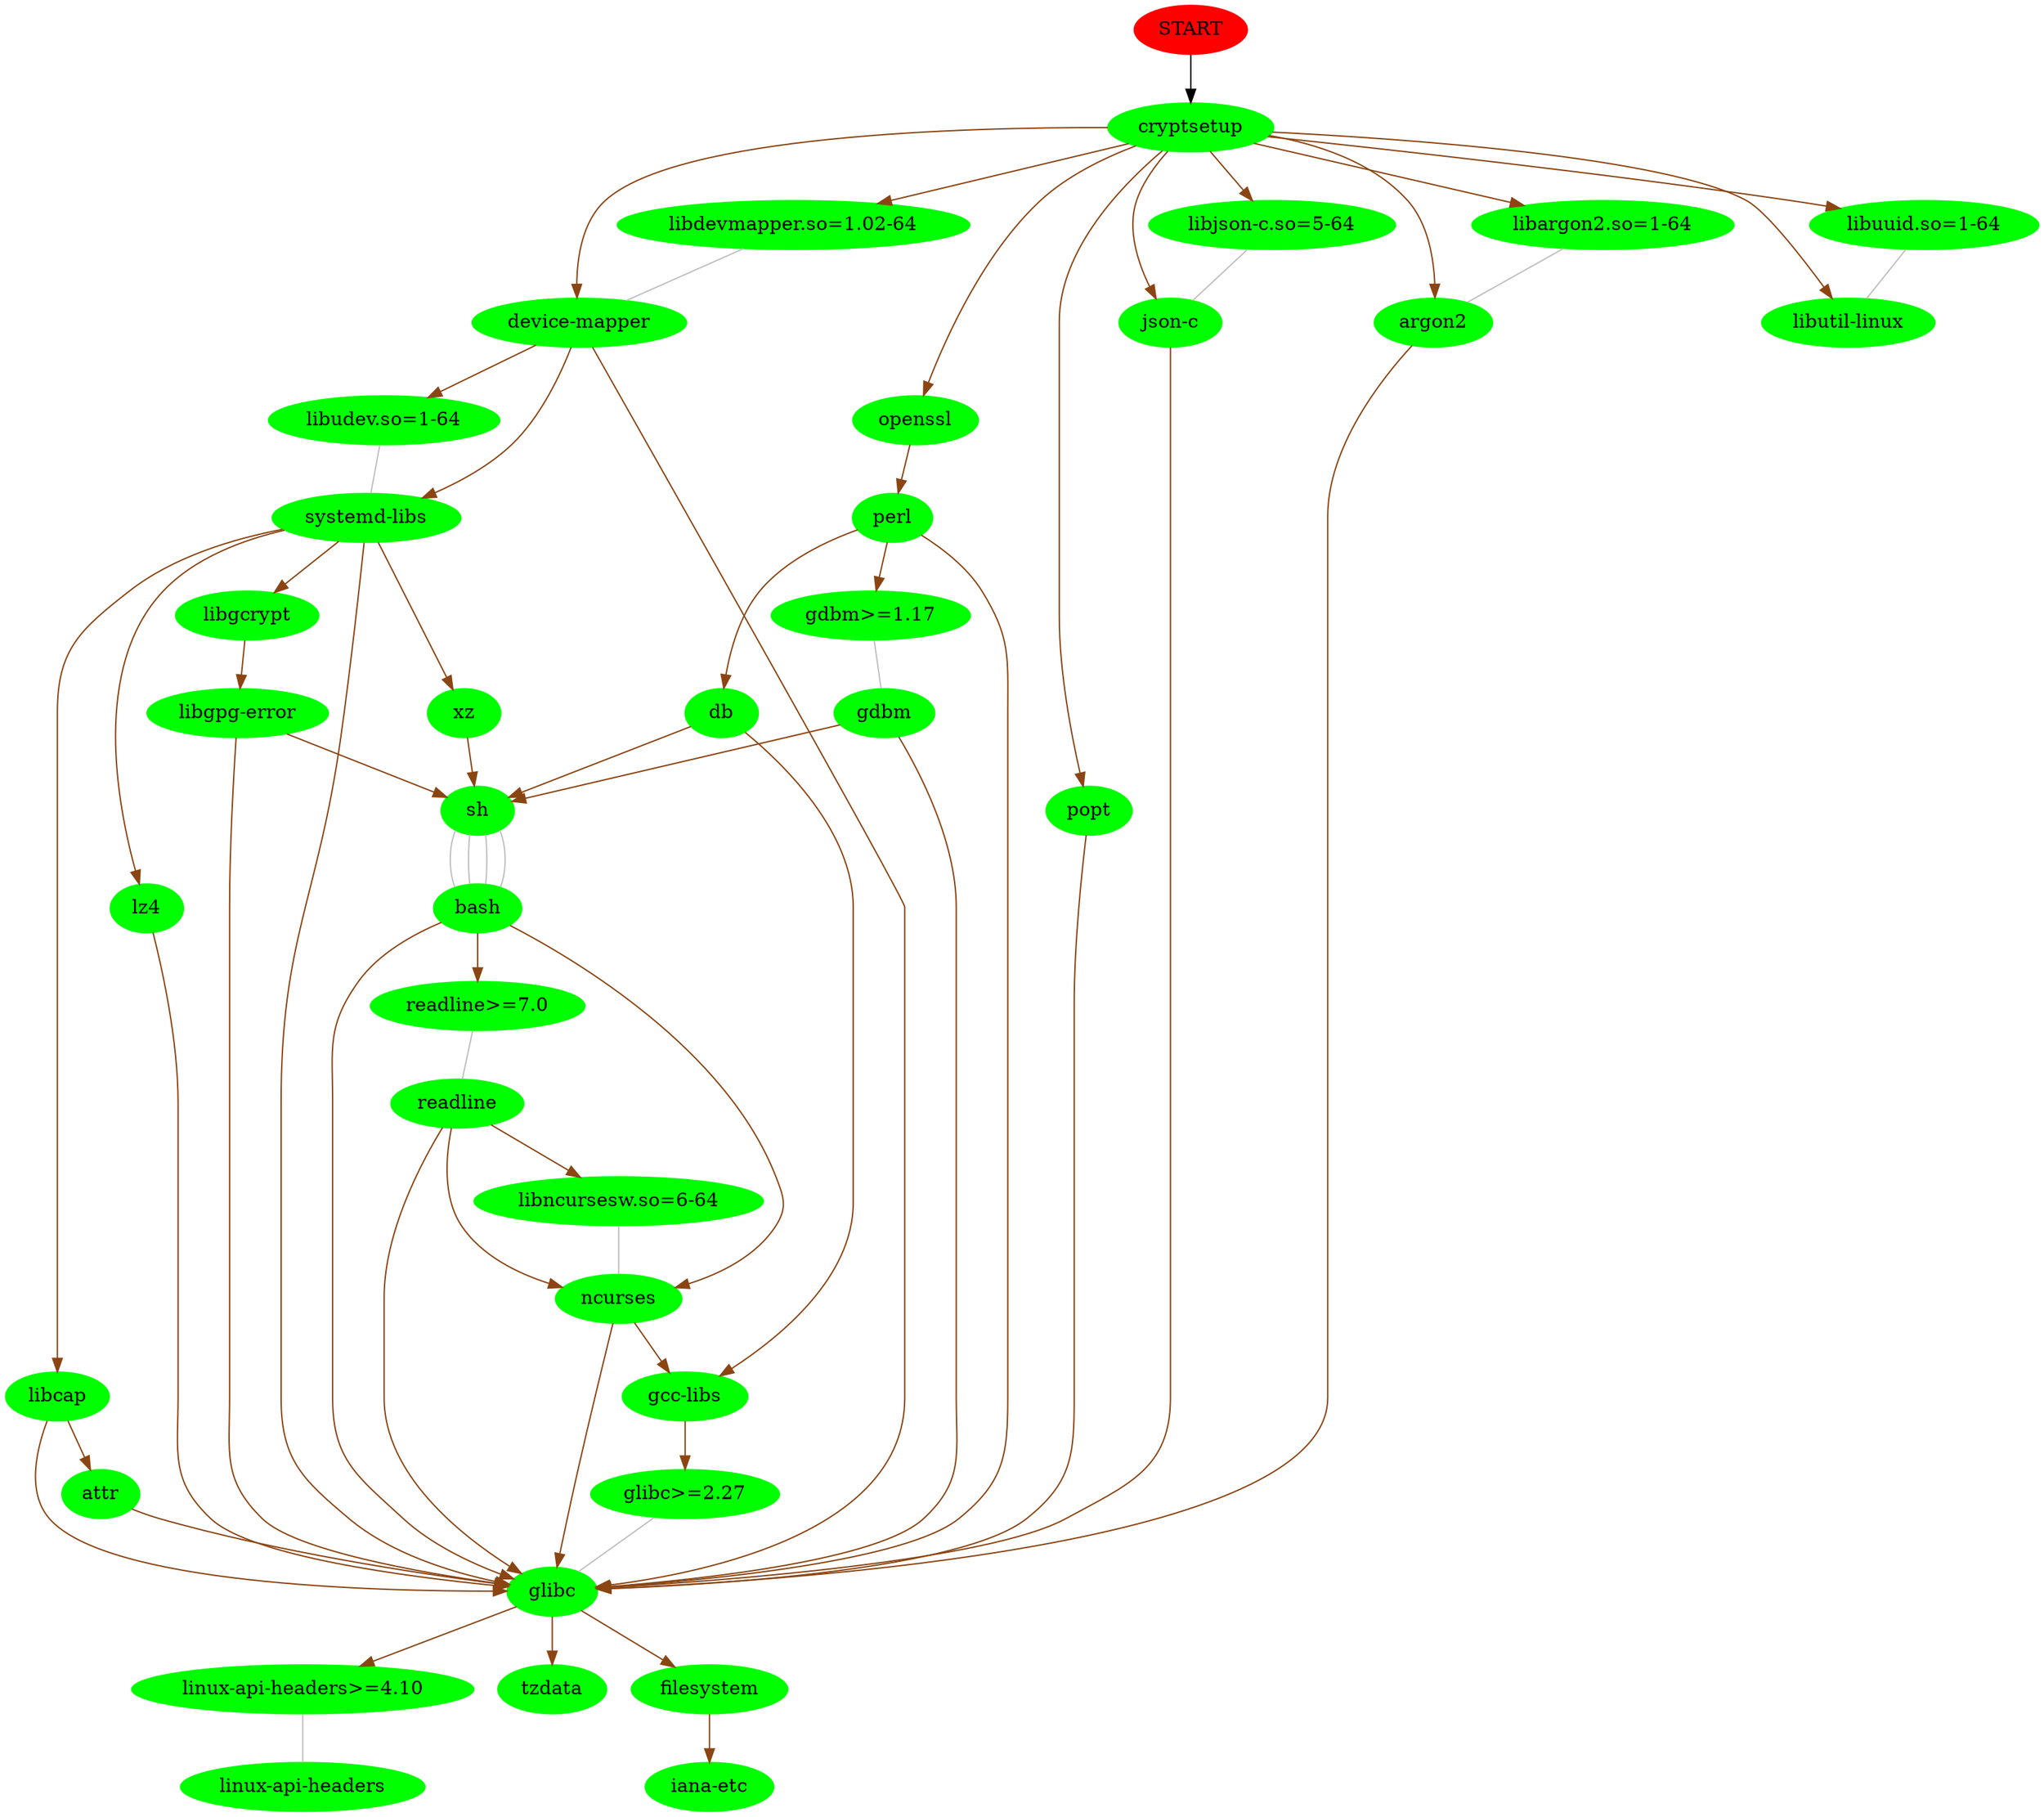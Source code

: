 digraph G { START [color=red, style=filled];
node [style=filled, color=green];
 "START" -> "cryptsetup";
"cryptsetup" -> "device-mapper" [color=chocolate4];
"device-mapper" -> "glibc" [color=chocolate4];
"glibc" -> "linux-api-headers>=4.10" [color=chocolate4];
"linux-api-headers>=4.10" -> "linux-api-headers" [arrowhead=none, color=grey];
"glibc" -> "tzdata" [color=chocolate4];
"glibc" -> "filesystem" [color=chocolate4];
"filesystem" -> "iana-etc" [color=chocolate4];
"device-mapper" -> "systemd-libs" [color=chocolate4];
"systemd-libs" -> "glibc" [color=chocolate4];
"systemd-libs" -> "libcap" [color=chocolate4];
"libcap" -> "glibc" [color=chocolate4];
"libcap" -> "attr" [color=chocolate4];
"attr" -> "glibc" [color=chocolate4];
"systemd-libs" -> "libgcrypt" [color=chocolate4];
"libgcrypt" -> "libgpg-error" [color=chocolate4];
"libgpg-error" -> "glibc" [color=chocolate4];
"libgpg-error" -> "sh" [color=chocolate4];
"sh" -> "bash" [arrowhead=none, color=grey];
"bash" -> "readline>=7.0" [color=chocolate4];
"readline>=7.0" -> "readline" [arrowhead=none, color=grey];
"readline" -> "glibc" [color=chocolate4];
"readline" -> "ncurses" [color=chocolate4];
"ncurses" -> "glibc" [color=chocolate4];
"ncurses" -> "gcc-libs" [color=chocolate4];
"gcc-libs" -> "glibc>=2.27" [color=chocolate4];
"glibc>=2.27" -> "glibc" [arrowhead=none, color=grey];
"readline" -> "libncursesw.so=6-64" [color=chocolate4];
"libncursesw.so=6-64" -> "ncurses" [arrowhead=none, color=grey];
"bash" -> "glibc" [color=chocolate4];
"bash" -> "ncurses" [color=chocolate4];
"systemd-libs" -> "lz4" [color=chocolate4];
"lz4" -> "glibc" [color=chocolate4];
"systemd-libs" -> "xz" [color=chocolate4];
"xz" -> "sh" [color=chocolate4];
"sh" -> "bash" [arrowhead=none, color=grey];
"device-mapper" -> "libudev.so=1-64" [color=chocolate4];
"libudev.so=1-64" -> "systemd-libs" [arrowhead=none, color=grey];
"cryptsetup" -> "libdevmapper.so=1.02-64" [color=chocolate4];
"libdevmapper.so=1.02-64" -> "device-mapper" [arrowhead=none, color=grey];
"cryptsetup" -> "openssl" [color=chocolate4];
"openssl" -> "perl" [color=chocolate4];
"perl" -> "gdbm>=1.17" [color=chocolate4];
"gdbm>=1.17" -> "gdbm" [arrowhead=none, color=grey];
"gdbm" -> "glibc" [color=chocolate4];
"gdbm" -> "sh" [color=chocolate4];
"sh" -> "bash" [arrowhead=none, color=grey];
"perl" -> "db" [color=chocolate4];
"db" -> "gcc-libs" [color=chocolate4];
"db" -> "sh" [color=chocolate4];
"sh" -> "bash" [arrowhead=none, color=grey];
"perl" -> "glibc" [color=chocolate4];
"cryptsetup" -> "popt" [color=chocolate4];
"popt" -> "glibc" [color=chocolate4];
"cryptsetup" -> "libutil-linux" [color=chocolate4];
"cryptsetup" -> "libuuid.so=1-64" [color=chocolate4];
"libuuid.so=1-64" -> "libutil-linux" [arrowhead=none, color=grey];
"cryptsetup" -> "json-c" [color=chocolate4];
"json-c" -> "glibc" [color=chocolate4];
"cryptsetup" -> "libjson-c.so=5-64" [color=chocolate4];
"libjson-c.so=5-64" -> "json-c" [arrowhead=none, color=grey];
"cryptsetup" -> "argon2" [color=chocolate4];
"argon2" -> "glibc" [color=chocolate4];
"cryptsetup" -> "libargon2.so=1-64" [color=chocolate4];
"libargon2.so=1-64" -> "argon2" [arrowhead=none, color=grey];
}
